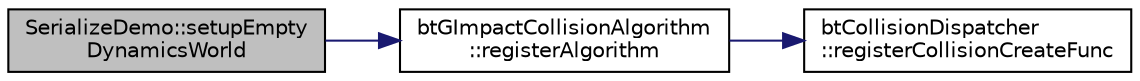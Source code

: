 digraph "SerializeDemo::setupEmptyDynamicsWorld"
{
  edge [fontname="Helvetica",fontsize="10",labelfontname="Helvetica",labelfontsize="10"];
  node [fontname="Helvetica",fontsize="10",shape=record];
  rankdir="LR";
  Node1 [label="SerializeDemo::setupEmpty\lDynamicsWorld",height=0.2,width=0.4,color="black", fillcolor="grey75", style="filled", fontcolor="black"];
  Node1 -> Node2 [color="midnightblue",fontsize="10",style="solid",fontname="Helvetica"];
  Node2 [label="btGImpactCollisionAlgorithm\l::registerAlgorithm",height=0.2,width=0.4,color="black", fillcolor="white", style="filled",URL="$classbt_g_impact_collision_algorithm.html#a8ddef653ddc1afa7c976abb1ecaf0b98",tooltip="Use this function for register the algorithm externally. "];
  Node2 -> Node3 [color="midnightblue",fontsize="10",style="solid",fontname="Helvetica"];
  Node3 [label="btCollisionDispatcher\l::registerCollisionCreateFunc",height=0.2,width=0.4,color="black", fillcolor="white", style="filled",URL="$classbt_collision_dispatcher.html#ac754ecadc2116cdf75d63c207937aeac",tooltip="registerCollisionCreateFunc allows registration of custom/alternative collision create functions ..."];
}
